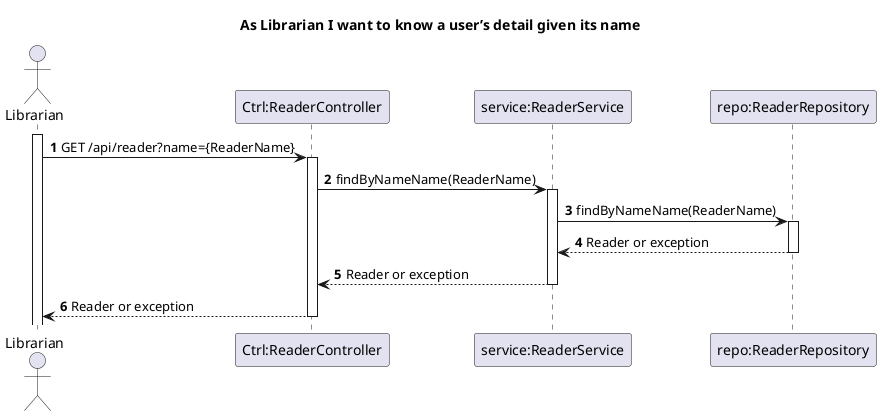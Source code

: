 @startuml
'https://plantuml.com/sequence-diagram
autoactivate on
autonumber

title As Librarian I want to know a user’s detail given its name

actor "Librarian" as User
participant "Ctrl:ReaderController" as Ctrl
participant "service:ReaderService" as Service
participant "repo:ReaderRepository" as Repo
activate User

User -> Ctrl: GET /api/reader?name={ReaderName}
Ctrl -> Service: findByNameName(ReaderName)
Service -> Repo: findByNameName(ReaderName)
Repo --> Service: Reader or exception
Service --> Ctrl: Reader or exception
Ctrl --> User: Reader or exception

@enduml
